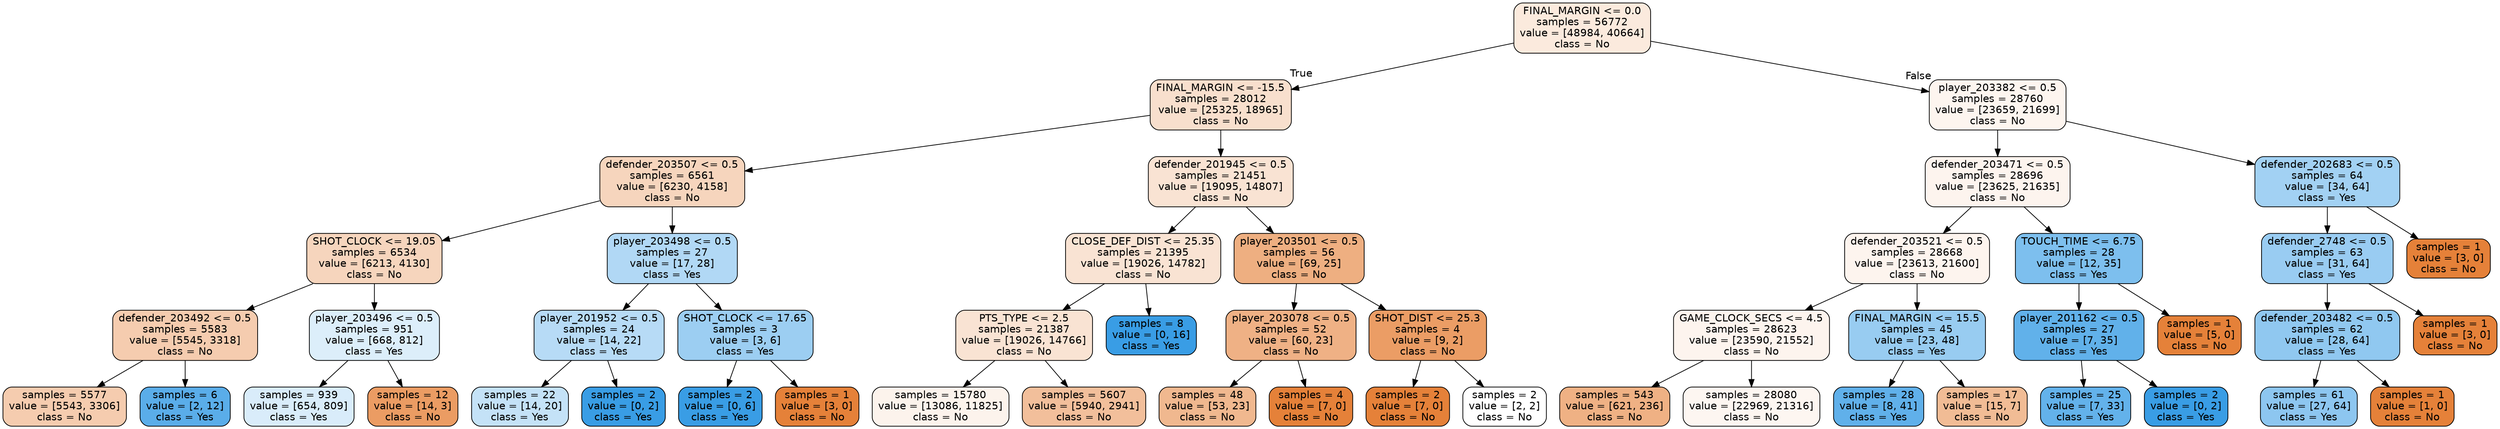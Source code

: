 digraph Tree {
node [shape=box, style="filled, rounded", color="black", fontname=helvetica] ;
edge [fontname=helvetica] ;
0 [label="FINAL_MARGIN <= 0.0\nsamples = 56772\nvalue = [48984, 40664]\nclass = No", fillcolor="#fbeadd"] ;
1 [label="FINAL_MARGIN <= -15.5\nsamples = 28012\nvalue = [25325, 18965]\nclass = No", fillcolor="#f8dfcd"] ;
0 -> 1 [labeldistance=2.5, labelangle=45, headlabel="True"] ;
2 [label="defender_203507 <= 0.5\nsamples = 6561\nvalue = [6230, 4158]\nclass = No", fillcolor="#f6d5bd"] ;
1 -> 2 ;
3 [label="SHOT_CLOCK <= 19.05\nsamples = 6534\nvalue = [6213, 4130]\nclass = No", fillcolor="#f6d5bd"] ;
2 -> 3 ;
4 [label="defender_203492 <= 0.5\nsamples = 5583\nvalue = [5545, 3318]\nclass = No", fillcolor="#f5ccaf"] ;
3 -> 4 ;
5 [label="samples = 5577\nvalue = [5543, 3306]\nclass = No", fillcolor="#f5ccaf"] ;
4 -> 5 ;
6 [label="samples = 6\nvalue = [2, 12]\nclass = Yes", fillcolor="#5aade9"] ;
4 -> 6 ;
7 [label="player_203496 <= 0.5\nsamples = 951\nvalue = [668, 812]\nclass = Yes", fillcolor="#dceefa"] ;
3 -> 7 ;
8 [label="samples = 939\nvalue = [654, 809]\nclass = Yes", fillcolor="#d9ecfa"] ;
7 -> 8 ;
9 [label="samples = 12\nvalue = [14, 3]\nclass = No", fillcolor="#eb9c63"] ;
7 -> 9 ;
10 [label="player_203498 <= 0.5\nsamples = 27\nvalue = [17, 28]\nclass = Yes", fillcolor="#b1d8f5"] ;
2 -> 10 ;
11 [label="player_201952 <= 0.5\nsamples = 24\nvalue = [14, 22]\nclass = Yes", fillcolor="#b7dbf6"] ;
10 -> 11 ;
12 [label="samples = 22\nvalue = [14, 20]\nclass = Yes", fillcolor="#c4e2f7"] ;
11 -> 12 ;
13 [label="samples = 2\nvalue = [0, 2]\nclass = Yes", fillcolor="#399de5"] ;
11 -> 13 ;
14 [label="SHOT_CLOCK <= 17.65\nsamples = 3\nvalue = [3, 6]\nclass = Yes", fillcolor="#9ccef2"] ;
10 -> 14 ;
15 [label="samples = 2\nvalue = [0, 6]\nclass = Yes", fillcolor="#399de5"] ;
14 -> 15 ;
16 [label="samples = 1\nvalue = [3, 0]\nclass = No", fillcolor="#e58139"] ;
14 -> 16 ;
17 [label="defender_201945 <= 0.5\nsamples = 21451\nvalue = [19095, 14807]\nclass = No", fillcolor="#f9e3d3"] ;
1 -> 17 ;
18 [label="CLOSE_DEF_DIST <= 25.35\nsamples = 21395\nvalue = [19026, 14782]\nclass = No", fillcolor="#f9e3d3"] ;
17 -> 18 ;
19 [label="PTS_TYPE <= 2.5\nsamples = 21387\nvalue = [19026, 14766]\nclass = No", fillcolor="#f9e3d3"] ;
18 -> 19 ;
20 [label="samples = 15780\nvalue = [13086, 11825]\nclass = No", fillcolor="#fcf3ec"] ;
19 -> 20 ;
21 [label="samples = 5607\nvalue = [5940, 2941]\nclass = No", fillcolor="#f2bf9b"] ;
19 -> 21 ;
22 [label="samples = 8\nvalue = [0, 16]\nclass = Yes", fillcolor="#399de5"] ;
18 -> 22 ;
23 [label="player_203501 <= 0.5\nsamples = 56\nvalue = [69, 25]\nclass = No", fillcolor="#eeaf81"] ;
17 -> 23 ;
24 [label="player_203078 <= 0.5\nsamples = 52\nvalue = [60, 23]\nclass = No", fillcolor="#efb185"] ;
23 -> 24 ;
25 [label="samples = 48\nvalue = [53, 23]\nclass = No", fillcolor="#f0b88f"] ;
24 -> 25 ;
26 [label="samples = 4\nvalue = [7, 0]\nclass = No", fillcolor="#e58139"] ;
24 -> 26 ;
27 [label="SHOT_DIST <= 25.3\nsamples = 4\nvalue = [9, 2]\nclass = No", fillcolor="#eb9d65"] ;
23 -> 27 ;
28 [label="samples = 2\nvalue = [7, 0]\nclass = No", fillcolor="#e58139"] ;
27 -> 28 ;
29 [label="samples = 2\nvalue = [2, 2]\nclass = No", fillcolor="#ffffff"] ;
27 -> 29 ;
30 [label="player_203382 <= 0.5\nsamples = 28760\nvalue = [23659, 21699]\nclass = No", fillcolor="#fdf5ef"] ;
0 -> 30 [labeldistance=2.5, labelangle=-45, headlabel="False"] ;
31 [label="defender_203471 <= 0.5\nsamples = 28696\nvalue = [23625, 21635]\nclass = No", fillcolor="#fdf4ee"] ;
30 -> 31 ;
32 [label="defender_203521 <= 0.5\nsamples = 28668\nvalue = [23613, 21600]\nclass = No", fillcolor="#fdf4ee"] ;
31 -> 32 ;
33 [label="GAME_CLOCK_SECS <= 4.5\nsamples = 28623\nvalue = [23590, 21552]\nclass = No", fillcolor="#fdf4ee"] ;
32 -> 33 ;
34 [label="samples = 543\nvalue = [621, 236]\nclass = No", fillcolor="#efb184"] ;
33 -> 34 ;
35 [label="samples = 28080\nvalue = [22969, 21316]\nclass = No", fillcolor="#fdf6f1"] ;
33 -> 35 ;
36 [label="FINAL_MARGIN <= 15.5\nsamples = 45\nvalue = [23, 48]\nclass = Yes", fillcolor="#98ccf1"] ;
32 -> 36 ;
37 [label="samples = 28\nvalue = [8, 41]\nclass = Yes", fillcolor="#60b0ea"] ;
36 -> 37 ;
38 [label="samples = 17\nvalue = [15, 7]\nclass = No", fillcolor="#f1bc95"] ;
36 -> 38 ;
39 [label="TOUCH_TIME <= 6.75\nsamples = 28\nvalue = [12, 35]\nclass = Yes", fillcolor="#7dbfee"] ;
31 -> 39 ;
40 [label="player_201162 <= 0.5\nsamples = 27\nvalue = [7, 35]\nclass = Yes", fillcolor="#61b1ea"] ;
39 -> 40 ;
41 [label="samples = 25\nvalue = [7, 33]\nclass = Yes", fillcolor="#63b2eb"] ;
40 -> 41 ;
42 [label="samples = 2\nvalue = [0, 2]\nclass = Yes", fillcolor="#399de5"] ;
40 -> 42 ;
43 [label="samples = 1\nvalue = [5, 0]\nclass = No", fillcolor="#e58139"] ;
39 -> 43 ;
44 [label="defender_202683 <= 0.5\nsamples = 64\nvalue = [34, 64]\nclass = Yes", fillcolor="#a2d1f3"] ;
30 -> 44 ;
45 [label="defender_2748 <= 0.5\nsamples = 63\nvalue = [31, 64]\nclass = Yes", fillcolor="#99ccf2"] ;
44 -> 45 ;
46 [label="defender_203482 <= 0.5\nsamples = 62\nvalue = [28, 64]\nclass = Yes", fillcolor="#90c8f0"] ;
45 -> 46 ;
47 [label="samples = 61\nvalue = [27, 64]\nclass = Yes", fillcolor="#8dc6f0"] ;
46 -> 47 ;
48 [label="samples = 1\nvalue = [1, 0]\nclass = No", fillcolor="#e58139"] ;
46 -> 48 ;
49 [label="samples = 1\nvalue = [3, 0]\nclass = No", fillcolor="#e58139"] ;
45 -> 49 ;
50 [label="samples = 1\nvalue = [3, 0]\nclass = No", fillcolor="#e58139"] ;
44 -> 50 ;
}